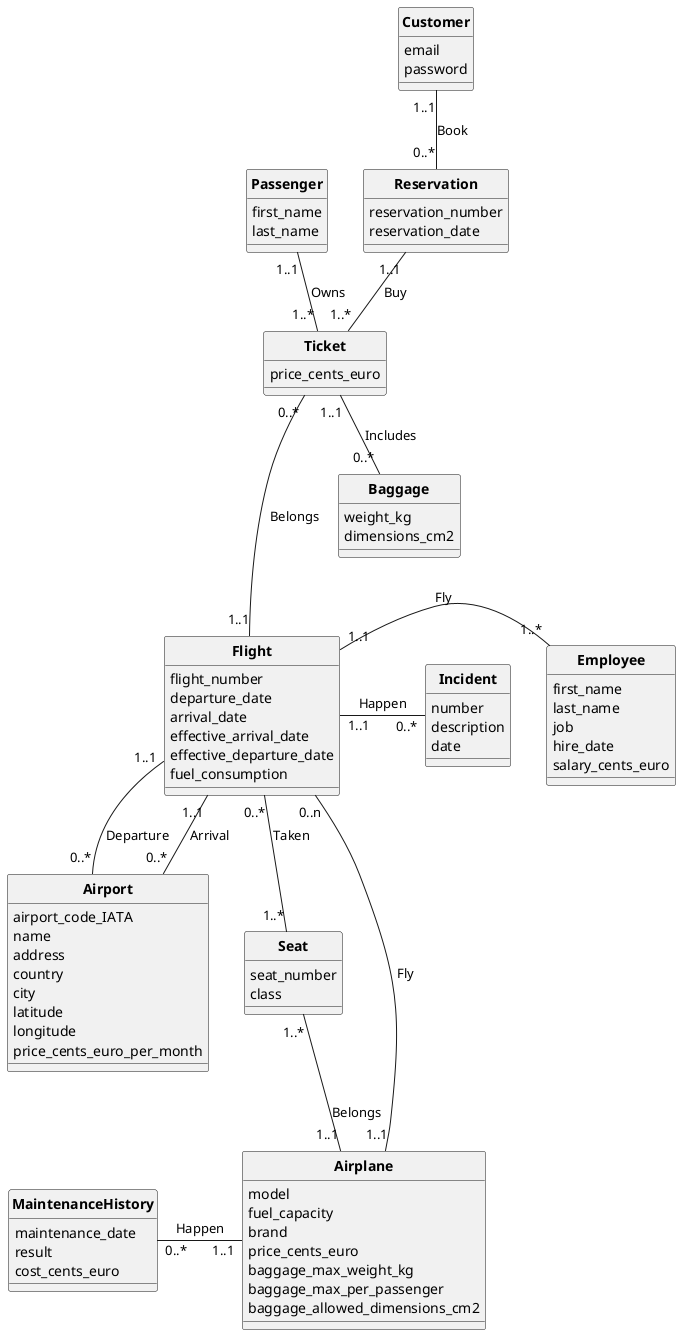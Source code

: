 @startuml UML

skinparam style strictuml
skinparam classAttributeIconSize 0
skinparam classFontStyle Bold
hide enum methods

class Flight {
  flight_number
  departure_date
  arrival_date
  effective_arrival_date
  effective_departure_date
  fuel_consumption
}

class Airport {
  airport_code_IATA
  name
  address
  country
  city
  latitude
  longitude
  price_cents_euro_per_month
}

class Airplane {
  model
  fuel_capacity
  brand
  price_cents_euro
  baggage_max_weight_kg
  baggage_max_per_passenger
  baggage_allowed_dimensions_cm2
}

class MaintenanceHistory {
  maintenance_date
  result
  cost_cents_euro
}

class Employee {
  first_name
  last_name
  job
  hire_date
  salary_cents_euro
}

class Passenger {
  first_name
  last_name
}

class Ticket {
  price_cents_euro
}

class Customer {
  email
  password
}

class Seat {
  seat_number
  class
}

class Reservation {
  reservation_number
  reservation_date
}

class Incident {
  number
  description
  date
}

class Baggage {
  weight_kg
  dimensions_cm2
}

Airplane "1..1" -- "0..n" Flight : Fly
Seat "1..*" -- "1..1" Airplane : Belongs
Employee "1..*" -left- "1..1" Flight : Fly
Passenger "1..1" -- "1..*" Ticket : Owns
Ticket "0..*" --- "1..1" Flight : Belongs
Flight "0..*" -- "1..*" Seat : Taken
Reservation "1..1" -- "1..*" Ticket : Buy

MaintenanceHistory "0..*" -right- "1..1" Airplane : Happen

Flight "1..1" -right- "0..*" Incident : Happen

Flight "1..1" -- "0..*" Airport : Departure
Flight "1..1" -- "0..*" Airport : Arrival

Customer "1..1" -- "0..*" Reservation : Book

Ticket "1..1" -- "0..*" Baggage : Includes

@enduml
